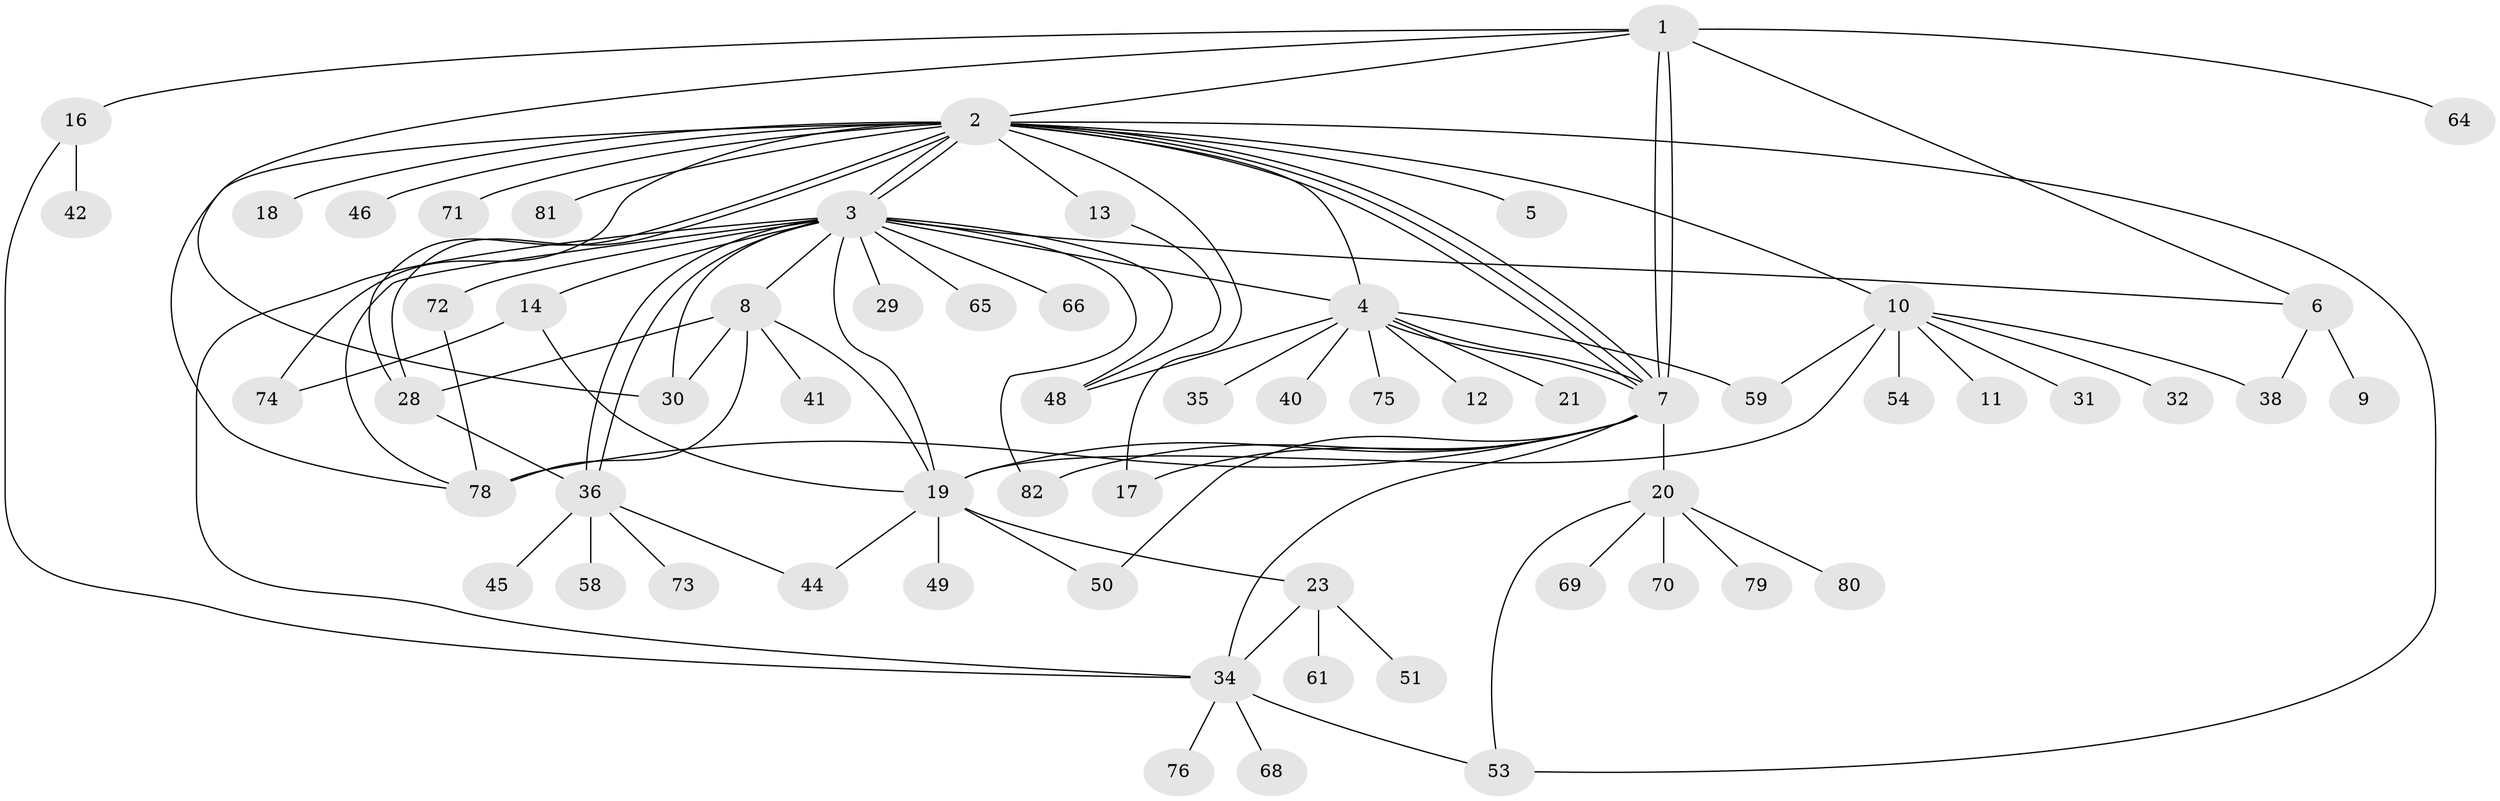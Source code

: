 // Generated by graph-tools (version 1.1) at 2025/23/03/03/25 07:23:53]
// undirected, 62 vertices, 98 edges
graph export_dot {
graph [start="1"]
  node [color=gray90,style=filled];
  1 [super="+57"];
  2 [super="+77"];
  3 [super="+60"];
  4 [super="+22"];
  5;
  6 [super="+15"];
  7 [super="+24"];
  8 [super="+37"];
  9;
  10 [super="+26"];
  11;
  12;
  13 [super="+33"];
  14;
  16 [super="+39"];
  17;
  18;
  19 [super="+25"];
  20 [super="+27"];
  21;
  23 [super="+47"];
  28 [super="+43"];
  29;
  30;
  31;
  32;
  34 [super="+56"];
  35;
  36 [super="+63"];
  38;
  40;
  41;
  42;
  44 [super="+62"];
  45;
  46;
  48 [super="+52"];
  49;
  50;
  51 [super="+55"];
  53;
  54;
  58;
  59 [super="+67"];
  61;
  64;
  65;
  66;
  68;
  69;
  70;
  71;
  72;
  73;
  74;
  75;
  76;
  78;
  79;
  80;
  81;
  82;
  1 -- 2;
  1 -- 6;
  1 -- 7;
  1 -- 7;
  1 -- 16;
  1 -- 30;
  1 -- 64;
  2 -- 3;
  2 -- 3;
  2 -- 5;
  2 -- 7;
  2 -- 7;
  2 -- 7;
  2 -- 10;
  2 -- 13;
  2 -- 17;
  2 -- 18;
  2 -- 28;
  2 -- 28;
  2 -- 46;
  2 -- 53;
  2 -- 71;
  2 -- 74;
  2 -- 78;
  2 -- 81;
  2 -- 4;
  3 -- 4 [weight=2];
  3 -- 6;
  3 -- 8;
  3 -- 14;
  3 -- 29;
  3 -- 36;
  3 -- 36;
  3 -- 48;
  3 -- 82;
  3 -- 19 [weight=2];
  3 -- 65;
  3 -- 66;
  3 -- 72;
  3 -- 78;
  3 -- 30;
  3 -- 34;
  4 -- 7;
  4 -- 7;
  4 -- 12;
  4 -- 21;
  4 -- 35;
  4 -- 40;
  4 -- 59;
  4 -- 48;
  4 -- 75;
  6 -- 9;
  6 -- 38;
  7 -- 17;
  7 -- 20;
  7 -- 78;
  7 -- 82;
  7 -- 19;
  7 -- 50;
  7 -- 34;
  8 -- 30;
  8 -- 41;
  8 -- 78;
  8 -- 19;
  8 -- 28;
  10 -- 11;
  10 -- 19 [weight=2];
  10 -- 32;
  10 -- 38;
  10 -- 59;
  10 -- 54;
  10 -- 31;
  13 -- 48;
  14 -- 74;
  14 -- 19;
  16 -- 34;
  16 -- 42;
  19 -- 23;
  19 -- 49;
  19 -- 50;
  19 -- 44;
  20 -- 80;
  20 -- 69;
  20 -- 70;
  20 -- 53;
  20 -- 79;
  23 -- 34;
  23 -- 51;
  23 -- 61;
  28 -- 36;
  34 -- 68;
  34 -- 76;
  34 -- 53;
  36 -- 44;
  36 -- 45;
  36 -- 58;
  36 -- 73;
  72 -- 78;
}
